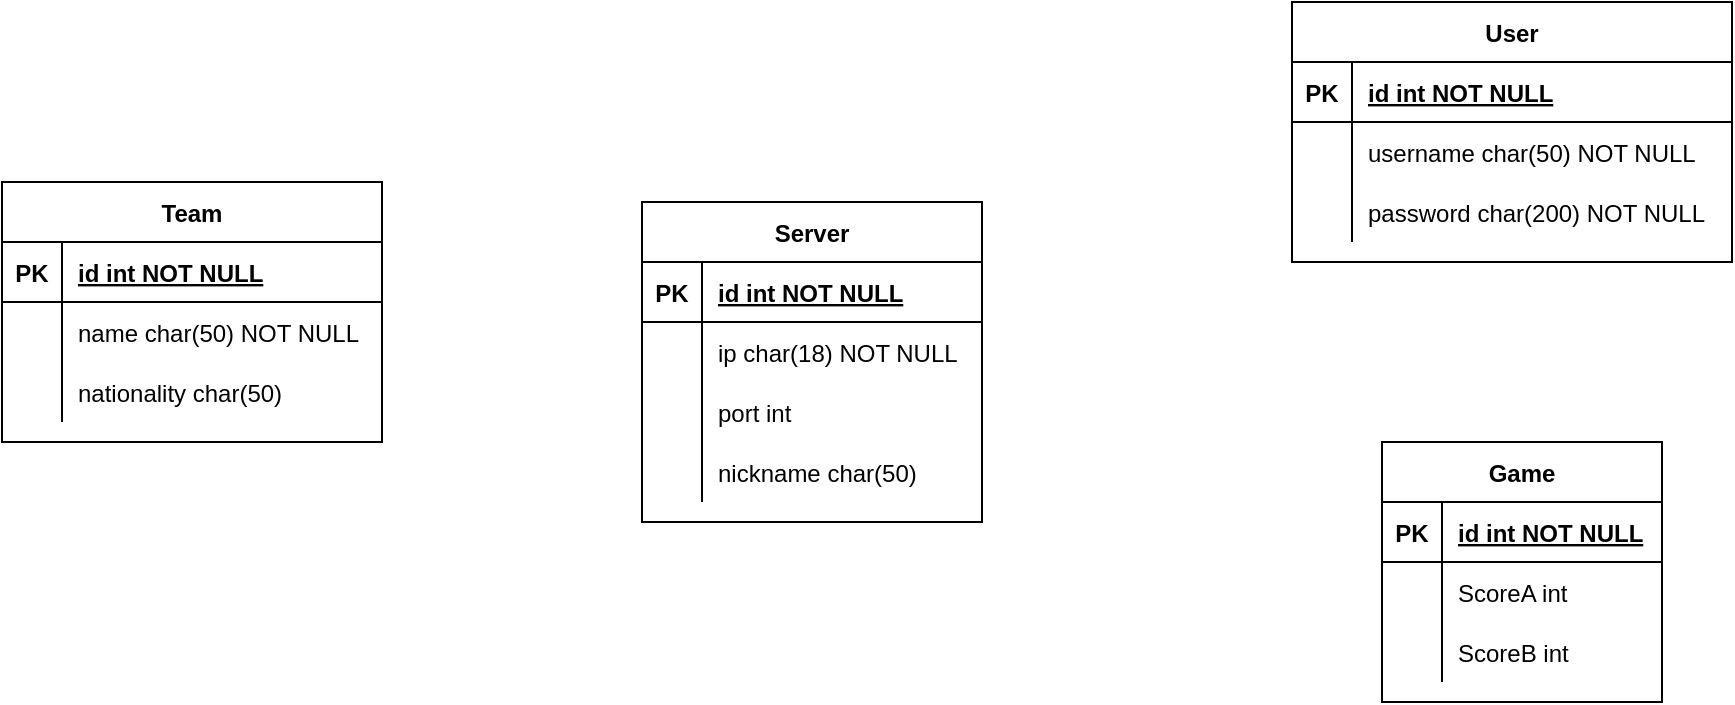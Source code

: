 <mxfile version="13.9.2" type="device"><diagram id="R2lEEEUBdFMjLlhIrx00" name="Page-1"><mxGraphModel dx="2297" dy="775" grid="1" gridSize="10" guides="1" tooltips="1" connect="1" arrows="1" fold="1" page="1" pageScale="1" pageWidth="850" pageHeight="1100" math="0" shadow="0" extFonts="Permanent Marker^https://fonts.googleapis.com/css?family=Permanent+Marker"><root><mxCell id="0"/><mxCell id="1" parent="0"/><mxCell id="CAHNvulc8Ei77Li_YzJQ-24" value="Team" style="shape=table;startSize=30;container=1;collapsible=1;childLayout=tableLayout;fixedRows=1;rowLines=0;fontStyle=1;align=center;resizeLast=1;" vertex="1" parent="1"><mxGeometry x="-330" y="160" width="190" height="130" as="geometry"/></mxCell><mxCell id="CAHNvulc8Ei77Li_YzJQ-25" value="" style="shape=partialRectangle;collapsible=0;dropTarget=0;pointerEvents=0;fillColor=none;points=[[0,0.5],[1,0.5]];portConstraint=eastwest;top=0;left=0;right=0;bottom=1;" vertex="1" parent="CAHNvulc8Ei77Li_YzJQ-24"><mxGeometry y="30" width="190" height="30" as="geometry"/></mxCell><mxCell id="CAHNvulc8Ei77Li_YzJQ-26" value="PK" style="shape=partialRectangle;overflow=hidden;connectable=0;fillColor=none;top=0;left=0;bottom=0;right=0;fontStyle=1;" vertex="1" parent="CAHNvulc8Ei77Li_YzJQ-25"><mxGeometry width="30" height="30" as="geometry"/></mxCell><mxCell id="CAHNvulc8Ei77Li_YzJQ-27" value="id int NOT NULL " style="shape=partialRectangle;overflow=hidden;connectable=0;fillColor=none;top=0;left=0;bottom=0;right=0;align=left;spacingLeft=6;fontStyle=5;" vertex="1" parent="CAHNvulc8Ei77Li_YzJQ-25"><mxGeometry x="30" width="160" height="30" as="geometry"/></mxCell><mxCell id="CAHNvulc8Ei77Li_YzJQ-28" value="" style="shape=partialRectangle;collapsible=0;dropTarget=0;pointerEvents=0;fillColor=none;points=[[0,0.5],[1,0.5]];portConstraint=eastwest;top=0;left=0;right=0;bottom=0;" vertex="1" parent="CAHNvulc8Ei77Li_YzJQ-24"><mxGeometry y="60" width="190" height="30" as="geometry"/></mxCell><mxCell id="CAHNvulc8Ei77Li_YzJQ-29" value="" style="shape=partialRectangle;overflow=hidden;connectable=0;fillColor=none;top=0;left=0;bottom=0;right=0;" vertex="1" parent="CAHNvulc8Ei77Li_YzJQ-28"><mxGeometry width="30" height="30" as="geometry"/></mxCell><mxCell id="CAHNvulc8Ei77Li_YzJQ-30" value="name char(50) NOT NULL" style="shape=partialRectangle;overflow=hidden;connectable=0;fillColor=none;top=0;left=0;bottom=0;right=0;align=left;spacingLeft=6;" vertex="1" parent="CAHNvulc8Ei77Li_YzJQ-28"><mxGeometry x="30" width="160" height="30" as="geometry"/></mxCell><mxCell id="CAHNvulc8Ei77Li_YzJQ-31" value="" style="shape=partialRectangle;collapsible=0;dropTarget=0;pointerEvents=0;fillColor=none;points=[[0,0.5],[1,0.5]];portConstraint=eastwest;top=0;left=0;right=0;bottom=0;" vertex="1" parent="CAHNvulc8Ei77Li_YzJQ-24"><mxGeometry y="90" width="190" height="30" as="geometry"/></mxCell><mxCell id="CAHNvulc8Ei77Li_YzJQ-32" value="" style="shape=partialRectangle;overflow=hidden;connectable=0;fillColor=none;top=0;left=0;bottom=0;right=0;" vertex="1" parent="CAHNvulc8Ei77Li_YzJQ-31"><mxGeometry width="30" height="30" as="geometry"/></mxCell><mxCell id="CAHNvulc8Ei77Li_YzJQ-33" value="nationality char(50)" style="shape=partialRectangle;overflow=hidden;connectable=0;fillColor=none;top=0;left=0;bottom=0;right=0;align=left;spacingLeft=6;" vertex="1" parent="CAHNvulc8Ei77Li_YzJQ-31"><mxGeometry x="30" width="160" height="30" as="geometry"/></mxCell><mxCell id="CAHNvulc8Ei77Li_YzJQ-34" value="Server" style="shape=table;startSize=30;container=1;collapsible=1;childLayout=tableLayout;fixedRows=1;rowLines=0;fontStyle=1;align=center;resizeLast=1;" vertex="1" parent="1"><mxGeometry x="-10" y="170" width="170" height="160" as="geometry"/></mxCell><mxCell id="CAHNvulc8Ei77Li_YzJQ-35" value="" style="shape=partialRectangle;collapsible=0;dropTarget=0;pointerEvents=0;fillColor=none;points=[[0,0.5],[1,0.5]];portConstraint=eastwest;top=0;left=0;right=0;bottom=1;" vertex="1" parent="CAHNvulc8Ei77Li_YzJQ-34"><mxGeometry y="30" width="170" height="30" as="geometry"/></mxCell><mxCell id="CAHNvulc8Ei77Li_YzJQ-36" value="PK" style="shape=partialRectangle;overflow=hidden;connectable=0;fillColor=none;top=0;left=0;bottom=0;right=0;fontStyle=1;" vertex="1" parent="CAHNvulc8Ei77Li_YzJQ-35"><mxGeometry width="30" height="30" as="geometry"/></mxCell><mxCell id="CAHNvulc8Ei77Li_YzJQ-37" value="id int NOT NULL " style="shape=partialRectangle;overflow=hidden;connectable=0;fillColor=none;top=0;left=0;bottom=0;right=0;align=left;spacingLeft=6;fontStyle=5;" vertex="1" parent="CAHNvulc8Ei77Li_YzJQ-35"><mxGeometry x="30" width="140" height="30" as="geometry"/></mxCell><mxCell id="CAHNvulc8Ei77Li_YzJQ-38" value="" style="shape=partialRectangle;collapsible=0;dropTarget=0;pointerEvents=0;fillColor=none;points=[[0,0.5],[1,0.5]];portConstraint=eastwest;top=0;left=0;right=0;bottom=0;" vertex="1" parent="CAHNvulc8Ei77Li_YzJQ-34"><mxGeometry y="60" width="170" height="30" as="geometry"/></mxCell><mxCell id="CAHNvulc8Ei77Li_YzJQ-39" value="" style="shape=partialRectangle;overflow=hidden;connectable=0;fillColor=none;top=0;left=0;bottom=0;right=0;" vertex="1" parent="CAHNvulc8Ei77Li_YzJQ-38"><mxGeometry width="30" height="30" as="geometry"/></mxCell><mxCell id="CAHNvulc8Ei77Li_YzJQ-40" value="ip char(18) NOT NULL" style="shape=partialRectangle;overflow=hidden;connectable=0;fillColor=none;top=0;left=0;bottom=0;right=0;align=left;spacingLeft=6;" vertex="1" parent="CAHNvulc8Ei77Li_YzJQ-38"><mxGeometry x="30" width="140" height="30" as="geometry"/></mxCell><mxCell id="CAHNvulc8Ei77Li_YzJQ-41" value="" style="shape=partialRectangle;collapsible=0;dropTarget=0;pointerEvents=0;fillColor=none;points=[[0,0.5],[1,0.5]];portConstraint=eastwest;top=0;left=0;right=0;bottom=0;" vertex="1" parent="CAHNvulc8Ei77Li_YzJQ-34"><mxGeometry y="90" width="170" height="30" as="geometry"/></mxCell><mxCell id="CAHNvulc8Ei77Li_YzJQ-42" value="" style="shape=partialRectangle;overflow=hidden;connectable=0;fillColor=none;top=0;left=0;bottom=0;right=0;" vertex="1" parent="CAHNvulc8Ei77Li_YzJQ-41"><mxGeometry width="30" height="30" as="geometry"/></mxCell><mxCell id="CAHNvulc8Ei77Li_YzJQ-43" value="port int" style="shape=partialRectangle;overflow=hidden;connectable=0;fillColor=none;top=0;left=0;bottom=0;right=0;align=left;spacingLeft=6;" vertex="1" parent="CAHNvulc8Ei77Li_YzJQ-41"><mxGeometry x="30" width="140" height="30" as="geometry"/></mxCell><mxCell id="CAHNvulc8Ei77Li_YzJQ-44" value="" style="shape=partialRectangle;collapsible=0;dropTarget=0;pointerEvents=0;fillColor=none;points=[[0,0.5],[1,0.5]];portConstraint=eastwest;top=0;left=0;right=0;bottom=0;" vertex="1" parent="CAHNvulc8Ei77Li_YzJQ-34"><mxGeometry y="120" width="170" height="30" as="geometry"/></mxCell><mxCell id="CAHNvulc8Ei77Li_YzJQ-45" value="" style="shape=partialRectangle;overflow=hidden;connectable=0;fillColor=none;top=0;left=0;bottom=0;right=0;" vertex="1" parent="CAHNvulc8Ei77Li_YzJQ-44"><mxGeometry width="30" height="30" as="geometry"/></mxCell><mxCell id="CAHNvulc8Ei77Li_YzJQ-46" value="nickname char(50)" style="shape=partialRectangle;overflow=hidden;connectable=0;fillColor=none;top=0;left=0;bottom=0;right=0;align=left;spacingLeft=6;" vertex="1" parent="CAHNvulc8Ei77Li_YzJQ-44"><mxGeometry x="30" width="140" height="30" as="geometry"/></mxCell><mxCell id="CAHNvulc8Ei77Li_YzJQ-47" value="User" style="shape=table;startSize=30;container=1;collapsible=1;childLayout=tableLayout;fixedRows=1;rowLines=0;fontStyle=1;align=center;resizeLast=1;" vertex="1" parent="1"><mxGeometry x="315" y="70" width="220" height="130" as="geometry"/></mxCell><mxCell id="CAHNvulc8Ei77Li_YzJQ-48" value="" style="shape=partialRectangle;collapsible=0;dropTarget=0;pointerEvents=0;fillColor=none;points=[[0,0.5],[1,0.5]];portConstraint=eastwest;top=0;left=0;right=0;bottom=1;" vertex="1" parent="CAHNvulc8Ei77Li_YzJQ-47"><mxGeometry y="30" width="220" height="30" as="geometry"/></mxCell><mxCell id="CAHNvulc8Ei77Li_YzJQ-49" value="PK" style="shape=partialRectangle;overflow=hidden;connectable=0;fillColor=none;top=0;left=0;bottom=0;right=0;fontStyle=1;" vertex="1" parent="CAHNvulc8Ei77Li_YzJQ-48"><mxGeometry width="30" height="30" as="geometry"/></mxCell><mxCell id="CAHNvulc8Ei77Li_YzJQ-50" value="id int NOT NULL " style="shape=partialRectangle;overflow=hidden;connectable=0;fillColor=none;top=0;left=0;bottom=0;right=0;align=left;spacingLeft=6;fontStyle=5;" vertex="1" parent="CAHNvulc8Ei77Li_YzJQ-48"><mxGeometry x="30" width="190" height="30" as="geometry"/></mxCell><mxCell id="CAHNvulc8Ei77Li_YzJQ-51" value="" style="shape=partialRectangle;collapsible=0;dropTarget=0;pointerEvents=0;fillColor=none;points=[[0,0.5],[1,0.5]];portConstraint=eastwest;top=0;left=0;right=0;bottom=0;" vertex="1" parent="CAHNvulc8Ei77Li_YzJQ-47"><mxGeometry y="60" width="220" height="30" as="geometry"/></mxCell><mxCell id="CAHNvulc8Ei77Li_YzJQ-52" value="" style="shape=partialRectangle;overflow=hidden;connectable=0;fillColor=none;top=0;left=0;bottom=0;right=0;" vertex="1" parent="CAHNvulc8Ei77Li_YzJQ-51"><mxGeometry width="30" height="30" as="geometry"/></mxCell><mxCell id="CAHNvulc8Ei77Li_YzJQ-53" value="username char(50) NOT NULL" style="shape=partialRectangle;overflow=hidden;connectable=0;fillColor=none;top=0;left=0;bottom=0;right=0;align=left;spacingLeft=6;" vertex="1" parent="CAHNvulc8Ei77Li_YzJQ-51"><mxGeometry x="30" width="190" height="30" as="geometry"/></mxCell><mxCell id="CAHNvulc8Ei77Li_YzJQ-54" value="" style="shape=partialRectangle;collapsible=0;dropTarget=0;pointerEvents=0;fillColor=none;points=[[0,0.5],[1,0.5]];portConstraint=eastwest;top=0;left=0;right=0;bottom=0;" vertex="1" parent="CAHNvulc8Ei77Li_YzJQ-47"><mxGeometry y="90" width="220" height="30" as="geometry"/></mxCell><mxCell id="CAHNvulc8Ei77Li_YzJQ-55" value="" style="shape=partialRectangle;overflow=hidden;connectable=0;fillColor=none;top=0;left=0;bottom=0;right=0;" vertex="1" parent="CAHNvulc8Ei77Li_YzJQ-54"><mxGeometry width="30" height="30" as="geometry"/></mxCell><mxCell id="CAHNvulc8Ei77Li_YzJQ-56" value="password char(200) NOT NULL" style="shape=partialRectangle;overflow=hidden;connectable=0;fillColor=none;top=0;left=0;bottom=0;right=0;align=left;spacingLeft=6;" vertex="1" parent="CAHNvulc8Ei77Li_YzJQ-54"><mxGeometry x="30" width="190" height="30" as="geometry"/></mxCell><mxCell id="CAHNvulc8Ei77Li_YzJQ-57" value="Game" style="shape=table;startSize=30;container=1;collapsible=1;childLayout=tableLayout;fixedRows=1;rowLines=0;fontStyle=1;align=center;resizeLast=1;" vertex="1" parent="1"><mxGeometry x="360" y="290" width="140" height="130" as="geometry"/></mxCell><mxCell id="CAHNvulc8Ei77Li_YzJQ-58" value="" style="shape=partialRectangle;collapsible=0;dropTarget=0;pointerEvents=0;fillColor=none;points=[[0,0.5],[1,0.5]];portConstraint=eastwest;top=0;left=0;right=0;bottom=1;" vertex="1" parent="CAHNvulc8Ei77Li_YzJQ-57"><mxGeometry y="30" width="140" height="30" as="geometry"/></mxCell><mxCell id="CAHNvulc8Ei77Li_YzJQ-59" value="PK" style="shape=partialRectangle;overflow=hidden;connectable=0;fillColor=none;top=0;left=0;bottom=0;right=0;fontStyle=1;" vertex="1" parent="CAHNvulc8Ei77Li_YzJQ-58"><mxGeometry width="30" height="30" as="geometry"/></mxCell><mxCell id="CAHNvulc8Ei77Li_YzJQ-60" value="id int NOT NULL " style="shape=partialRectangle;overflow=hidden;connectable=0;fillColor=none;top=0;left=0;bottom=0;right=0;align=left;spacingLeft=6;fontStyle=5;" vertex="1" parent="CAHNvulc8Ei77Li_YzJQ-58"><mxGeometry x="30" width="110" height="30" as="geometry"/></mxCell><mxCell id="CAHNvulc8Ei77Li_YzJQ-61" value="" style="shape=partialRectangle;collapsible=0;dropTarget=0;pointerEvents=0;fillColor=none;points=[[0,0.5],[1,0.5]];portConstraint=eastwest;top=0;left=0;right=0;bottom=0;" vertex="1" parent="CAHNvulc8Ei77Li_YzJQ-57"><mxGeometry y="60" width="140" height="30" as="geometry"/></mxCell><mxCell id="CAHNvulc8Ei77Li_YzJQ-62" value="" style="shape=partialRectangle;overflow=hidden;connectable=0;fillColor=none;top=0;left=0;bottom=0;right=0;" vertex="1" parent="CAHNvulc8Ei77Li_YzJQ-61"><mxGeometry width="30" height="30" as="geometry"/></mxCell><mxCell id="CAHNvulc8Ei77Li_YzJQ-63" value="ScoreA int" style="shape=partialRectangle;overflow=hidden;connectable=0;fillColor=none;top=0;left=0;bottom=0;right=0;align=left;spacingLeft=6;" vertex="1" parent="CAHNvulc8Ei77Li_YzJQ-61"><mxGeometry x="30" width="110" height="30" as="geometry"/></mxCell><mxCell id="CAHNvulc8Ei77Li_YzJQ-64" value="" style="shape=partialRectangle;collapsible=0;dropTarget=0;pointerEvents=0;fillColor=none;points=[[0,0.5],[1,0.5]];portConstraint=eastwest;top=0;left=0;right=0;bottom=0;" vertex="1" parent="CAHNvulc8Ei77Li_YzJQ-57"><mxGeometry y="90" width="140" height="30" as="geometry"/></mxCell><mxCell id="CAHNvulc8Ei77Li_YzJQ-65" value="" style="shape=partialRectangle;overflow=hidden;connectable=0;fillColor=none;top=0;left=0;bottom=0;right=0;" vertex="1" parent="CAHNvulc8Ei77Li_YzJQ-64"><mxGeometry width="30" height="30" as="geometry"/></mxCell><mxCell id="CAHNvulc8Ei77Li_YzJQ-66" value="ScoreB int" style="shape=partialRectangle;overflow=hidden;connectable=0;fillColor=none;top=0;left=0;bottom=0;right=0;align=left;spacingLeft=6;" vertex="1" parent="CAHNvulc8Ei77Li_YzJQ-64"><mxGeometry x="30" width="110" height="30" as="geometry"/></mxCell></root></mxGraphModel></diagram></mxfile>